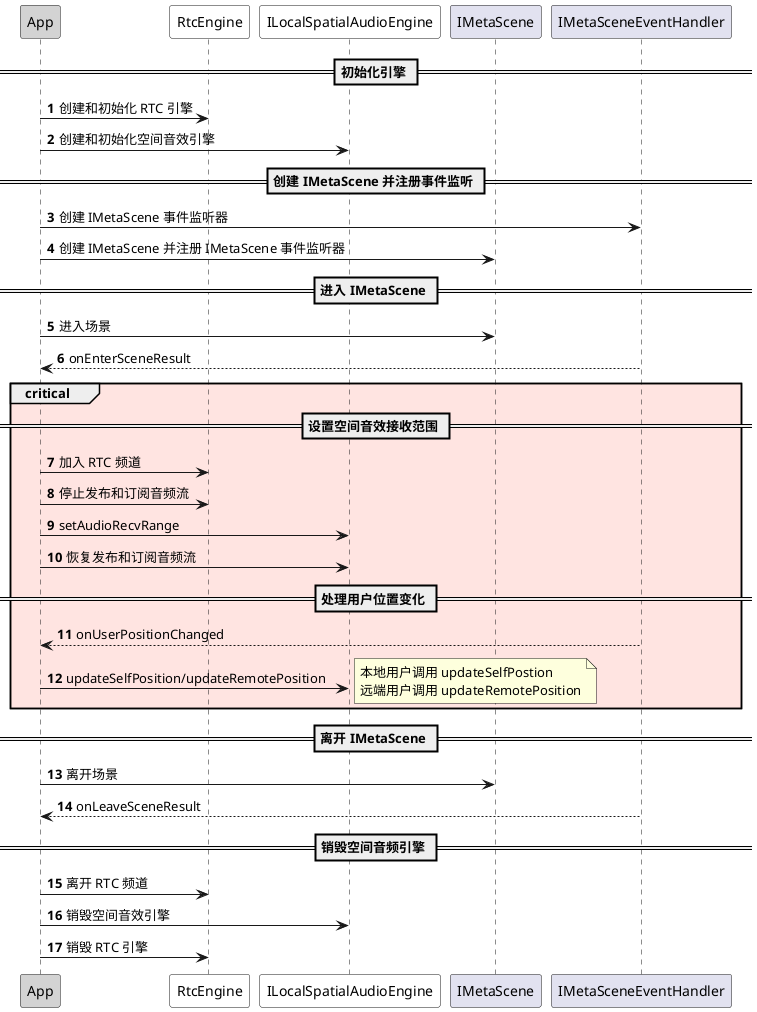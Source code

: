 @startuml
autonumber
participant "App" as a #LightGrey
participant "RtcEngine" as c #White
participant "ILocalSpatialAudioEngine" as d #White
participant "IMetaScene" as e
participant "IMetaSceneEventHandler" as b
== 初始化引擎 ==
a -> c: 创建和初始化 RTC 引擎
a -> d: 创建和初始化空间音效引擎
== 创建 IMetaScene 并注册事件监听 ==
a -> b: 创建 IMetaScene 事件监听器
a -> e: 创建 IMetaScene 并注册 IMetaScene 事件监听器
== 进入 IMetaScene ==
a -> e: 进入场景
b --> a: onEnterSceneResult
critical #mistyrose
== 设置空间音效接收范围 ==
a -> c: 加入 RTC 频道
a -> c: 停止发布和订阅音频流
a -> d: setAudioRecvRange
a -> d: 恢复发布和订阅音频流
== 处理用户位置变化 ==
b --> a: onUserPositionChanged
a -> d: updateSelfPosition/updateRemotePosition
note right
本地用户调用 updateSelfPostion
远端用户调用 updateRemotePosition
end note
end
== 离开 IMetaScene ==
a -> e: 离开场景
b --> a: onLeaveSceneResult
== 销毁空间音频引擎 ==
a -> c: 离开 RTC 频道
a -> d: 销毁空间音效引擎
a -> c: 销毁 RTC 引擎
@enduml